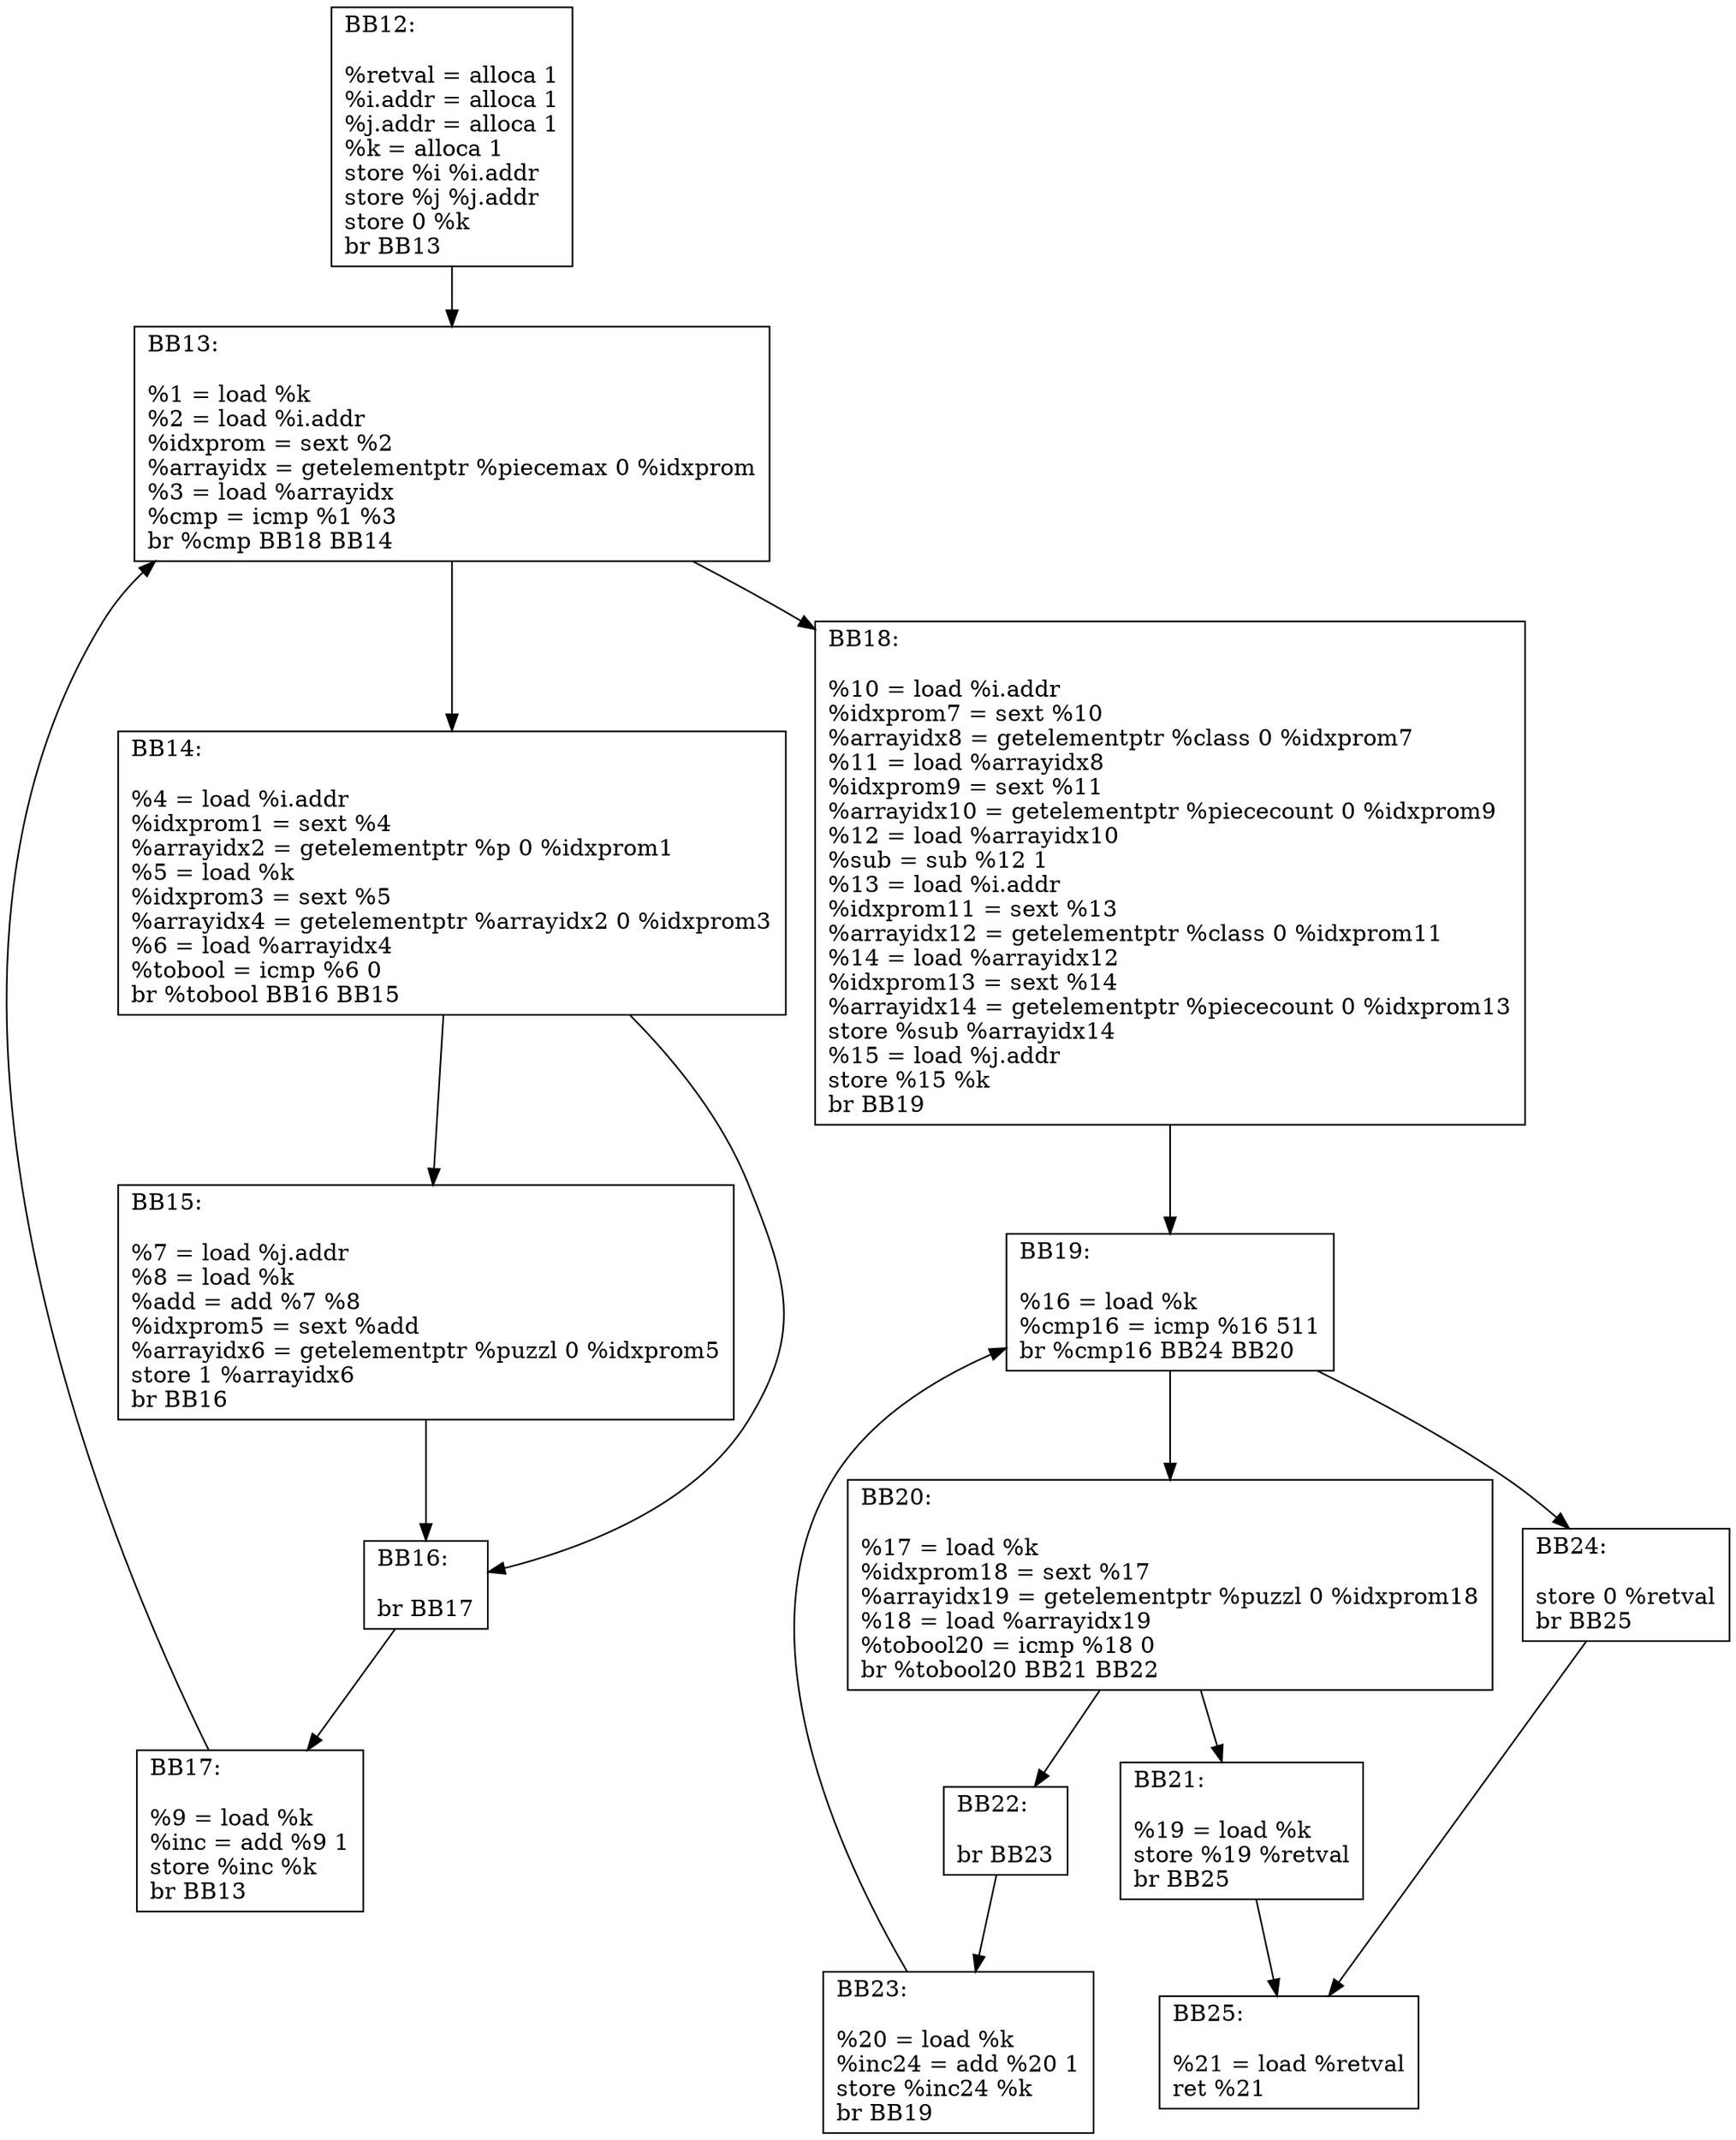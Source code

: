 digraph "CFG for 'Place' function" {
BB12 [shape=record, label="{BB12:\l\l
%retval = alloca 1\l
%i.addr = alloca 1\l
%j.addr = alloca 1\l
%k = alloca 1\l
store %i %i.addr\l
store %j %j.addr\l
store 0 %k\l
br BB13\l
}"];
BB12 -> BB13
BB13 [shape=record, label="{BB13:\l\l
%1 = load %k\l
%2 = load %i.addr\l
%idxprom = sext %2\l
%arrayidx = getelementptr %piecemax 0 %idxprom\l
%3 = load %arrayidx\l
%cmp = icmp %1 %3\l
br %cmp BB18 BB14\l
}"];
BB13 -> BB14
BB13 -> BB18
BB14 [shape=record, label="{BB14:\l\l
%4 = load %i.addr\l
%idxprom1 = sext %4\l
%arrayidx2 = getelementptr %p 0 %idxprom1\l
%5 = load %k\l
%idxprom3 = sext %5\l
%arrayidx4 = getelementptr %arrayidx2 0 %idxprom3\l
%6 = load %arrayidx4\l
%tobool = icmp %6 0\l
br %tobool BB16 BB15\l
}"];
BB14 -> BB15
BB14 -> BB16
BB15 [shape=record, label="{BB15:\l\l
%7 = load %j.addr\l
%8 = load %k\l
%add = add %7 %8\l
%idxprom5 = sext %add\l
%arrayidx6 = getelementptr %puzzl 0 %idxprom5\l
store 1 %arrayidx6\l
br BB16\l
}"];
BB15 -> BB16
BB16 [shape=record, label="{BB16:\l\l
br BB17\l
}"];
BB16 -> BB17
BB17 [shape=record, label="{BB17:\l\l
%9 = load %k\l
%inc = add %9 1\l
store %inc %k\l
br BB13\l
}"];
BB17 -> BB13
BB18 [shape=record, label="{BB18:\l\l
%10 = load %i.addr\l
%idxprom7 = sext %10\l
%arrayidx8 = getelementptr %class 0 %idxprom7\l
%11 = load %arrayidx8\l
%idxprom9 = sext %11\l
%arrayidx10 = getelementptr %piececount 0 %idxprom9\l
%12 = load %arrayidx10\l
%sub = sub %12 1\l
%13 = load %i.addr\l
%idxprom11 = sext %13\l
%arrayidx12 = getelementptr %class 0 %idxprom11\l
%14 = load %arrayidx12\l
%idxprom13 = sext %14\l
%arrayidx14 = getelementptr %piececount 0 %idxprom13\l
store %sub %arrayidx14\l
%15 = load %j.addr\l
store %15 %k\l
br BB19\l
}"];
BB18 -> BB19
BB19 [shape=record, label="{BB19:\l\l
%16 = load %k\l
%cmp16 = icmp %16 511\l
br %cmp16 BB24 BB20\l
}"];
BB19 -> BB20
BB19 -> BB24
BB20 [shape=record, label="{BB20:\l\l
%17 = load %k\l
%idxprom18 = sext %17\l
%arrayidx19 = getelementptr %puzzl 0 %idxprom18\l
%18 = load %arrayidx19\l
%tobool20 = icmp %18 0\l
br %tobool20 BB21 BB22\l
}"];
BB20 -> BB22
BB20 -> BB21
BB21 [shape=record, label="{BB21:\l\l
%19 = load %k\l
store %19 %retval\l
br BB25\l
}"];
BB21 -> BB25
BB22 [shape=record, label="{BB22:\l\l
br BB23\l
}"];
BB22 -> BB23
BB23 [shape=record, label="{BB23:\l\l
%20 = load %k\l
%inc24 = add %20 1\l
store %inc24 %k\l
br BB19\l
}"];
BB23 -> BB19
BB24 [shape=record, label="{BB24:\l\l
store 0 %retval\l
br BB25\l
}"];
BB24 -> BB25
BB25 [shape=record, label="{BB25:\l\l
%21 = load %retval\l
ret %21\l
}"];
}
